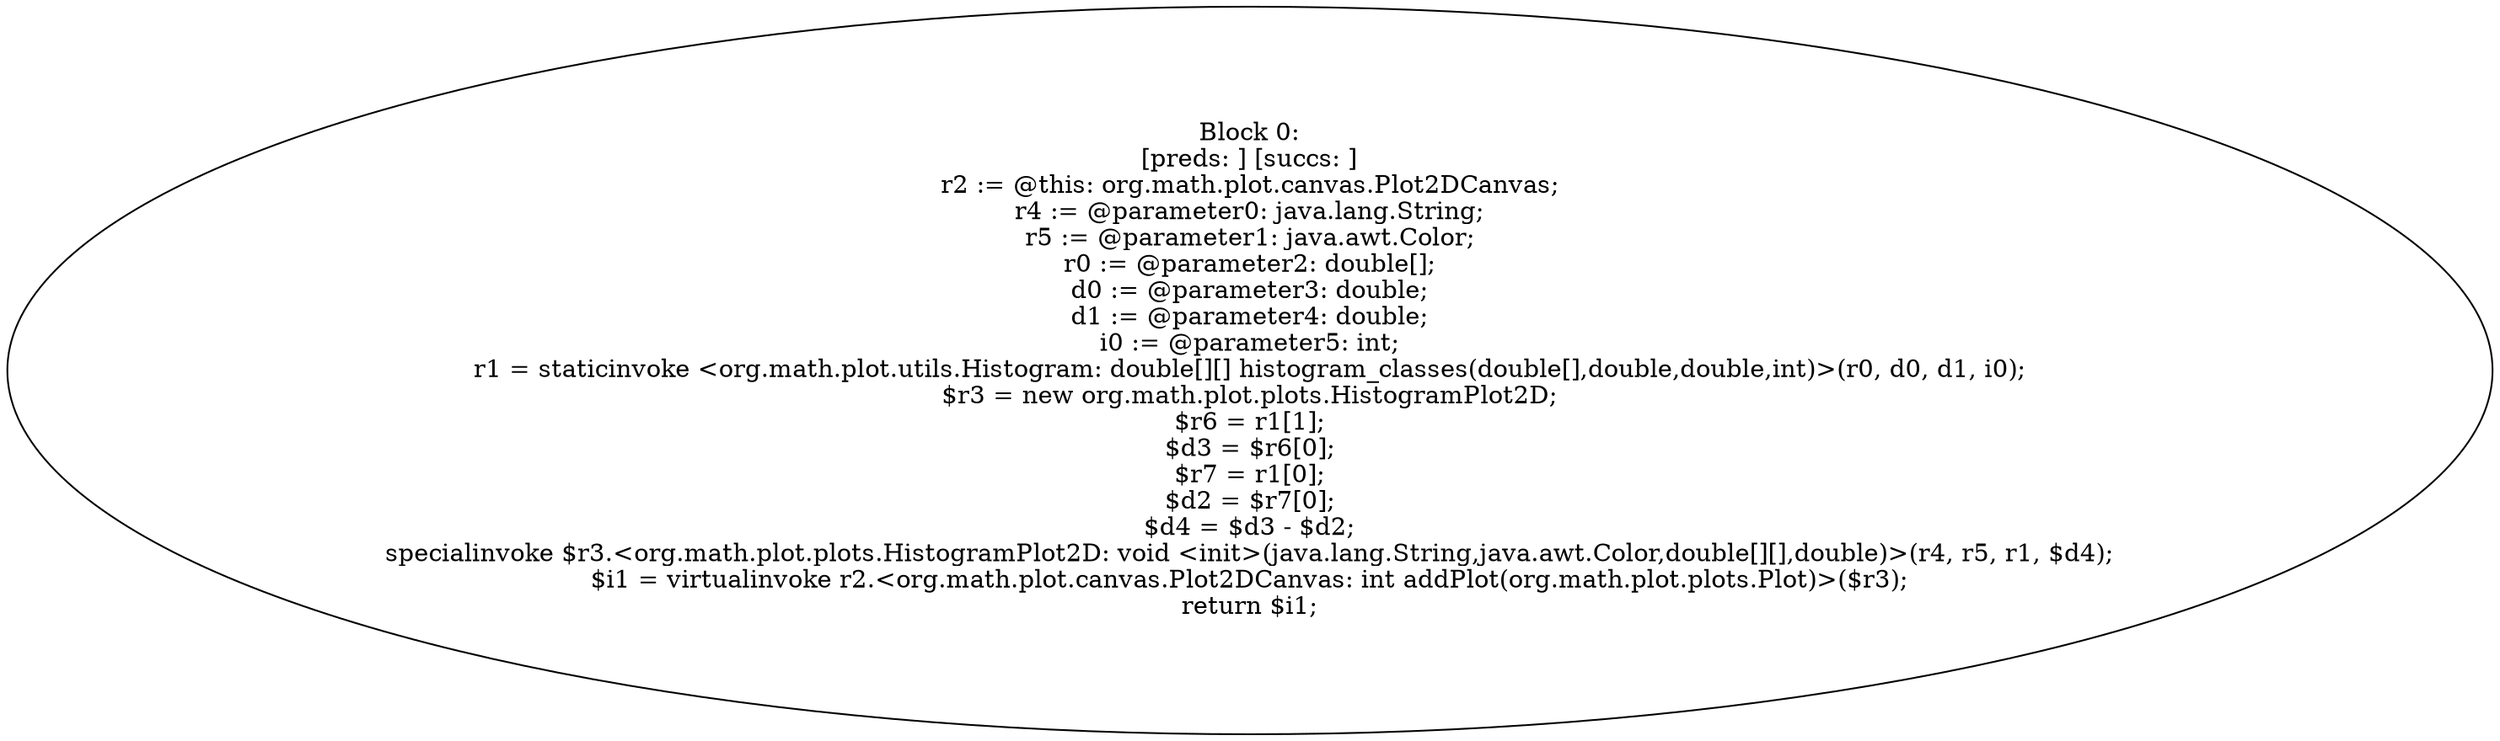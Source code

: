 digraph "unitGraph" {
    "Block 0:
[preds: ] [succs: ]
r2 := @this: org.math.plot.canvas.Plot2DCanvas;
r4 := @parameter0: java.lang.String;
r5 := @parameter1: java.awt.Color;
r0 := @parameter2: double[];
d0 := @parameter3: double;
d1 := @parameter4: double;
i0 := @parameter5: int;
r1 = staticinvoke <org.math.plot.utils.Histogram: double[][] histogram_classes(double[],double,double,int)>(r0, d0, d1, i0);
$r3 = new org.math.plot.plots.HistogramPlot2D;
$r6 = r1[1];
$d3 = $r6[0];
$r7 = r1[0];
$d2 = $r7[0];
$d4 = $d3 - $d2;
specialinvoke $r3.<org.math.plot.plots.HistogramPlot2D: void <init>(java.lang.String,java.awt.Color,double[][],double)>(r4, r5, r1, $d4);
$i1 = virtualinvoke r2.<org.math.plot.canvas.Plot2DCanvas: int addPlot(org.math.plot.plots.Plot)>($r3);
return $i1;
"
}
